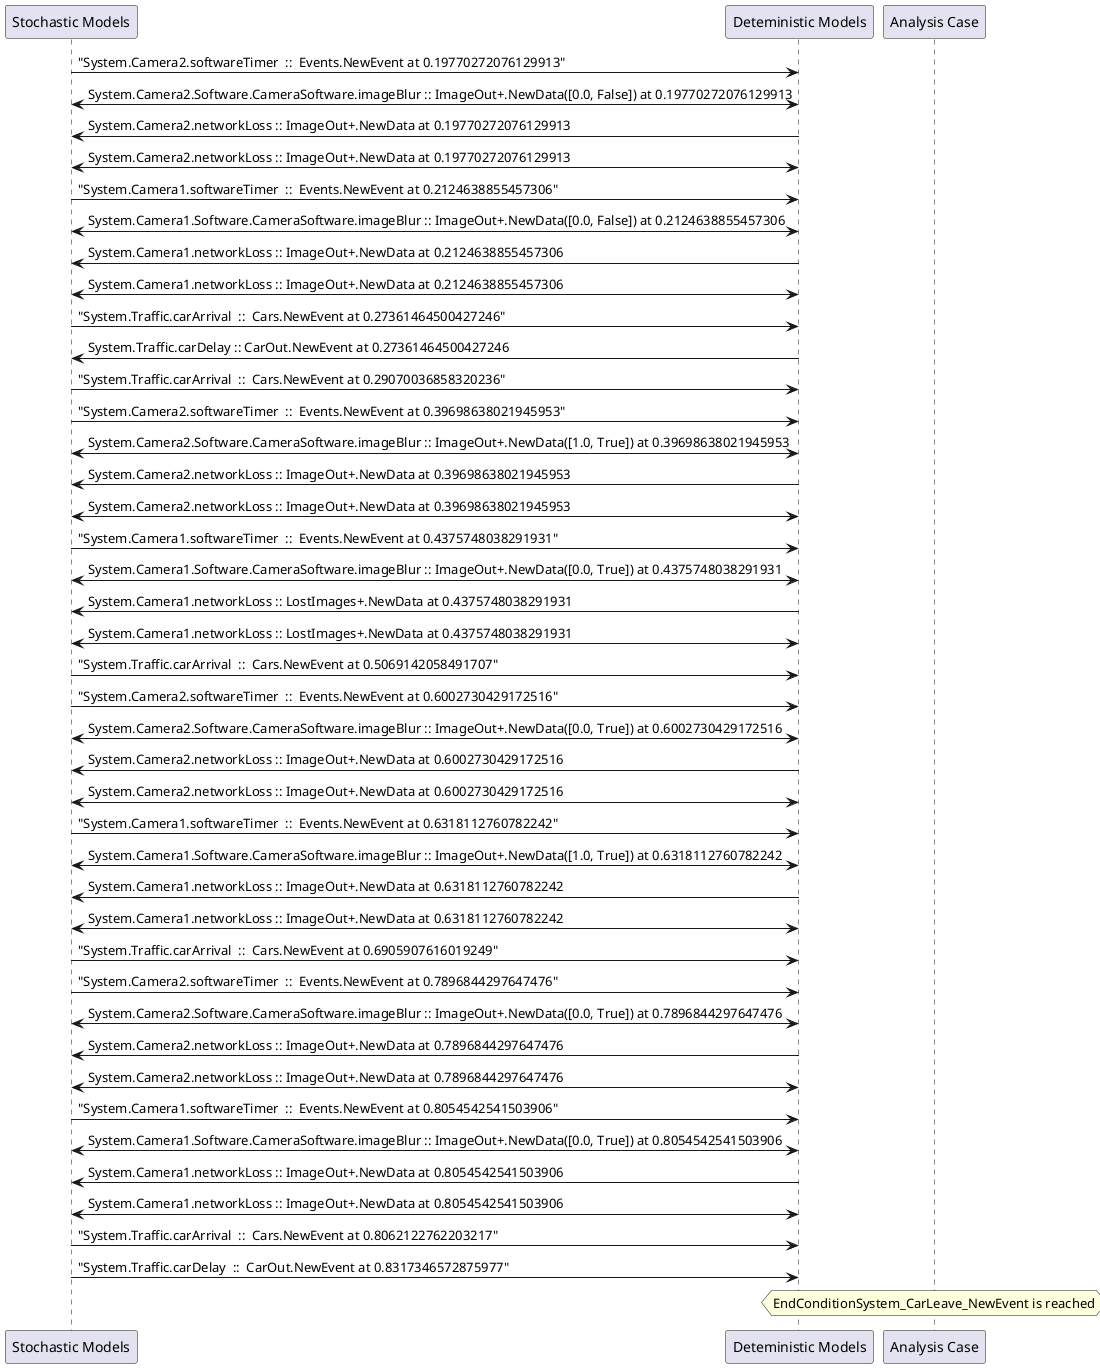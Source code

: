 
	@startuml
	participant "Stochastic Models" as stochmodel
	participant "Deteministic Models" as detmodel
	participant "Analysis Case" as analysis
	{22061_stop} stochmodel -> detmodel : "System.Camera2.softwareTimer  ::  Events.NewEvent at 0.19770272076129913"
detmodel <-> stochmodel : System.Camera2.Software.CameraSoftware.imageBlur :: ImageOut+.NewData([0.0, False]) at 0.19770272076129913
detmodel -> stochmodel : System.Camera2.networkLoss :: ImageOut+.NewData at 0.19770272076129913
detmodel <-> stochmodel : System.Camera2.networkLoss :: ImageOut+.NewData at 0.19770272076129913
{22047_stop} stochmodel -> detmodel : "System.Camera1.softwareTimer  ::  Events.NewEvent at 0.2124638855457306"
detmodel <-> stochmodel : System.Camera1.Software.CameraSoftware.imageBlur :: ImageOut+.NewData([0.0, False]) at 0.2124638855457306
detmodel -> stochmodel : System.Camera1.networkLoss :: ImageOut+.NewData at 0.2124638855457306
detmodel <-> stochmodel : System.Camera1.networkLoss :: ImageOut+.NewData at 0.2124638855457306
{22077_stop} stochmodel -> detmodel : "System.Traffic.carArrival  ::  Cars.NewEvent at 0.27361464500427246"
{22094_start} detmodel -> stochmodel : System.Traffic.carDelay :: CarOut.NewEvent at 0.27361464500427246
{22078_stop} stochmodel -> detmodel : "System.Traffic.carArrival  ::  Cars.NewEvent at 0.29070036858320236"
{22062_stop} stochmodel -> detmodel : "System.Camera2.softwareTimer  ::  Events.NewEvent at 0.39698638021945953"
detmodel <-> stochmodel : System.Camera2.Software.CameraSoftware.imageBlur :: ImageOut+.NewData([1.0, True]) at 0.39698638021945953
detmodel -> stochmodel : System.Camera2.networkLoss :: ImageOut+.NewData at 0.39698638021945953
detmodel <-> stochmodel : System.Camera2.networkLoss :: ImageOut+.NewData at 0.39698638021945953
{22048_stop} stochmodel -> detmodel : "System.Camera1.softwareTimer  ::  Events.NewEvent at 0.4375748038291931"
detmodel <-> stochmodel : System.Camera1.Software.CameraSoftware.imageBlur :: ImageOut+.NewData([0.0, True]) at 0.4375748038291931
detmodel -> stochmodel : System.Camera1.networkLoss :: LostImages+.NewData at 0.4375748038291931
detmodel <-> stochmodel : System.Camera1.networkLoss :: LostImages+.NewData at 0.4375748038291931
{22079_stop} stochmodel -> detmodel : "System.Traffic.carArrival  ::  Cars.NewEvent at 0.5069142058491707"
{22063_stop} stochmodel -> detmodel : "System.Camera2.softwareTimer  ::  Events.NewEvent at 0.6002730429172516"
detmodel <-> stochmodel : System.Camera2.Software.CameraSoftware.imageBlur :: ImageOut+.NewData([0.0, True]) at 0.6002730429172516
detmodel -> stochmodel : System.Camera2.networkLoss :: ImageOut+.NewData at 0.6002730429172516
detmodel <-> stochmodel : System.Camera2.networkLoss :: ImageOut+.NewData at 0.6002730429172516
{22049_stop} stochmodel -> detmodel : "System.Camera1.softwareTimer  ::  Events.NewEvent at 0.6318112760782242"
detmodel <-> stochmodel : System.Camera1.Software.CameraSoftware.imageBlur :: ImageOut+.NewData([1.0, True]) at 0.6318112760782242
detmodel -> stochmodel : System.Camera1.networkLoss :: ImageOut+.NewData at 0.6318112760782242
detmodel <-> stochmodel : System.Camera1.networkLoss :: ImageOut+.NewData at 0.6318112760782242
{22080_stop} stochmodel -> detmodel : "System.Traffic.carArrival  ::  Cars.NewEvent at 0.6905907616019249"
{22064_stop} stochmodel -> detmodel : "System.Camera2.softwareTimer  ::  Events.NewEvent at 0.7896844297647476"
detmodel <-> stochmodel : System.Camera2.Software.CameraSoftware.imageBlur :: ImageOut+.NewData([0.0, True]) at 0.7896844297647476
detmodel -> stochmodel : System.Camera2.networkLoss :: ImageOut+.NewData at 0.7896844297647476
detmodel <-> stochmodel : System.Camera2.networkLoss :: ImageOut+.NewData at 0.7896844297647476
{22050_stop} stochmodel -> detmodel : "System.Camera1.softwareTimer  ::  Events.NewEvent at 0.8054542541503906"
detmodel <-> stochmodel : System.Camera1.Software.CameraSoftware.imageBlur :: ImageOut+.NewData([0.0, True]) at 0.8054542541503906
detmodel -> stochmodel : System.Camera1.networkLoss :: ImageOut+.NewData at 0.8054542541503906
detmodel <-> stochmodel : System.Camera1.networkLoss :: ImageOut+.NewData at 0.8054542541503906
{22081_stop} stochmodel -> detmodel : "System.Traffic.carArrival  ::  Cars.NewEvent at 0.8062122762203217"
{22094_stop} stochmodel -> detmodel : "System.Traffic.carDelay  ::  CarOut.NewEvent at 0.8317346572875977"
{22094_start} <-> {22094_stop} : delay
hnote over analysis 
EndConditionSystem_CarLeave_NewEvent is reached
endnote
@enduml